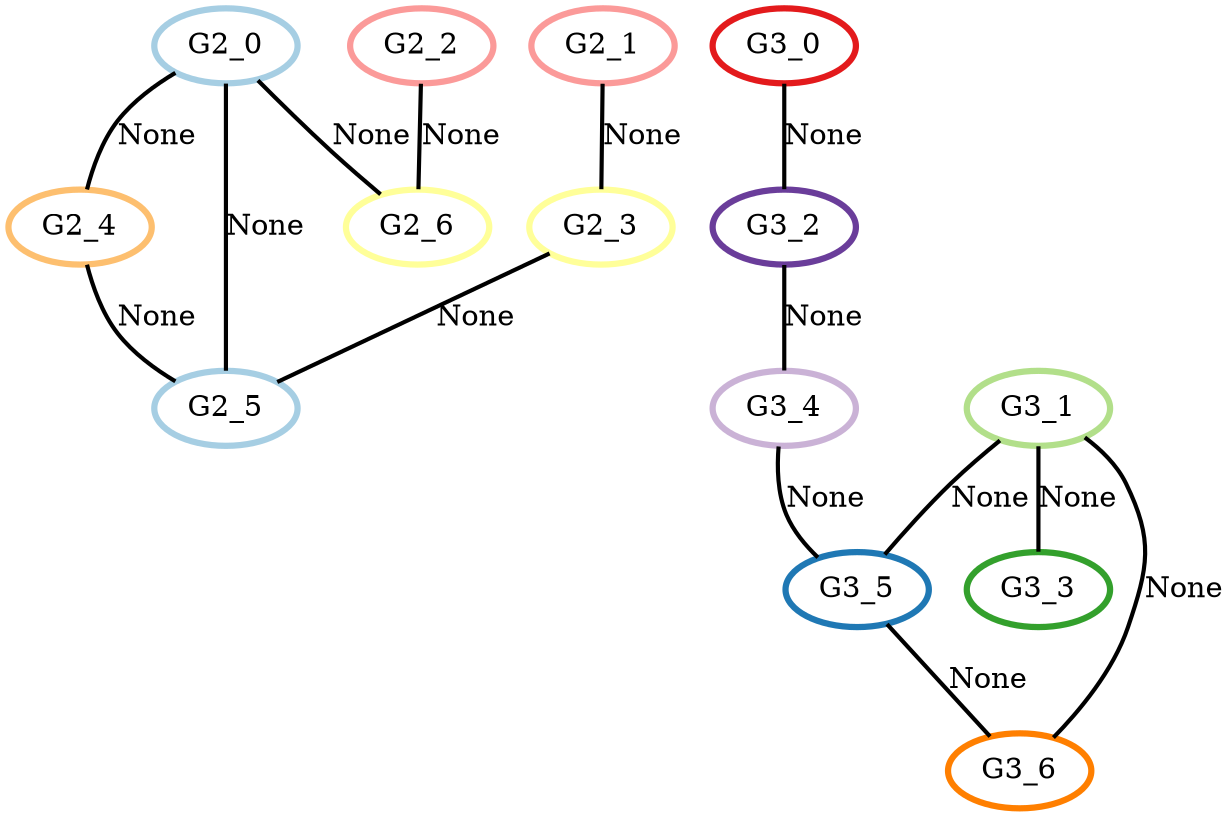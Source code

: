 graph G {
    0 [penwidth=3,label="G2_0",color=1, colorscheme=paired12]
    1 [penwidth=3,label="G2_1",color=5, colorscheme=paired12]
    2 [penwidth=3,label="G2_2",color=5, colorscheme=paired12]
    3 [penwidth=3,label="G2_3",color=11, colorscheme=paired12]
    4 [penwidth=3,label="G2_4",color=7, colorscheme=paired12]
    5 [penwidth=3,label="G2_5",color=1, colorscheme=paired12]
    6 [penwidth=3,label="G2_6",color=11, colorscheme=paired12]
    7 [penwidth=3,label="G3_0",color=6, colorscheme=paired12]
    8 [penwidth=3,label="G3_1",color=3, colorscheme=paired12]
    9 [penwidth=3,label="G3_2",color=10, colorscheme=paired12]
    10 [penwidth=3,label="G3_3",color=4, colorscheme=paired12]
    11 [penwidth=3,label="G3_4",color=9, colorscheme=paired12]
    12 [penwidth=3,label="G3_5",color=2, colorscheme=paired12]
    13 [penwidth=3,label="G3_6",color=8, colorscheme=paired12]

    1--3 [penwidth=2,label="None"]
    3--5 [penwidth=2,label="None"]
    0--5 [penwidth=2,label="None"]
    0--4 [penwidth=2,label="None"]
    4--5 [penwidth=2,label="None"]
    0--6 [penwidth=2,label="None"]
    2--6 [penwidth=2,label="None"]
    7--9 [penwidth=2,label="None"]
    9--11 [penwidth=2,label="None"]
    11--12 [penwidth=2,label="None"]
    12--13 [penwidth=2,label="None"]
    8--12 [penwidth=2,label="None"]
    8--13 [penwidth=2,label="None"]
    8--10 [penwidth=2,label="None"]
}